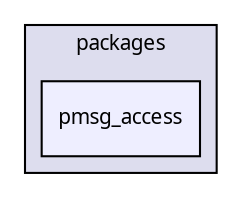 digraph "packages/pmsg/packages/pmsg_access/" {
  compound=true
  node [ fontsize="10", fontname="FreeSans.ttf"];
  edge [ labelfontsize="10", labelfontname="FreeSans.ttf"];
  subgraph clusterdir_e4d075077eb47cbea9b6c6c0da2ebbc5 {
    graph [ bgcolor="#ddddee", pencolor="black", label="packages" fontname="FreeSans.ttf", fontsize="10", URL="dir_e4d075077eb47cbea9b6c6c0da2ebbc5.html"]
  dir_4a624f5073bdf5b34d3acae45aec00e9 [shape=box, label="pmsg_access", style="filled", fillcolor="#eeeeff", pencolor="black", URL="dir_4a624f5073bdf5b34d3acae45aec00e9.html"];
  }
}
